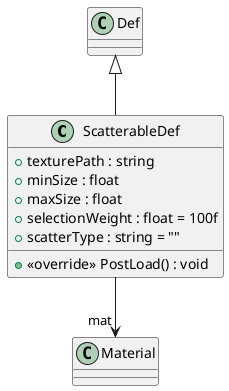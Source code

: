 @startuml
class ScatterableDef {
    + texturePath : string
    + minSize : float
    + maxSize : float
    + selectionWeight : float = 100f
    + scatterType : string = ""
    + <<override>> PostLoad() : void
}
Def <|-- ScatterableDef
ScatterableDef --> "mat" Material
@enduml
